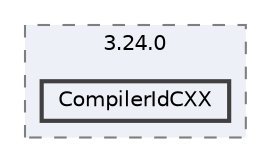 digraph "build/CMakeFiles/3.24.0/CompilerIdCXX"
{
 // LATEX_PDF_SIZE
  bgcolor="transparent";
  edge [fontname=Helvetica,fontsize=10,labelfontname=Helvetica,labelfontsize=10];
  node [fontname=Helvetica,fontsize=10,shape=box,height=0.2,width=0.4];
  compound=true
  subgraph clusterdir_bb4ba53af3283dd028a509e125ffc78a {
    graph [ bgcolor="#edf0f7", pencolor="grey50", label="3.24.0", fontname=Helvetica,fontsize=10 style="filled,dashed", URL="dir_bb4ba53af3283dd028a509e125ffc78a.html",tooltip=""]
  dir_45dd957b499ded9c4bd7c3c75a907d2d [label="CompilerIdCXX", fillcolor="#edf0f7", color="grey25", style="filled,bold", URL="dir_45dd957b499ded9c4bd7c3c75a907d2d.html",tooltip=""];
  }
}
